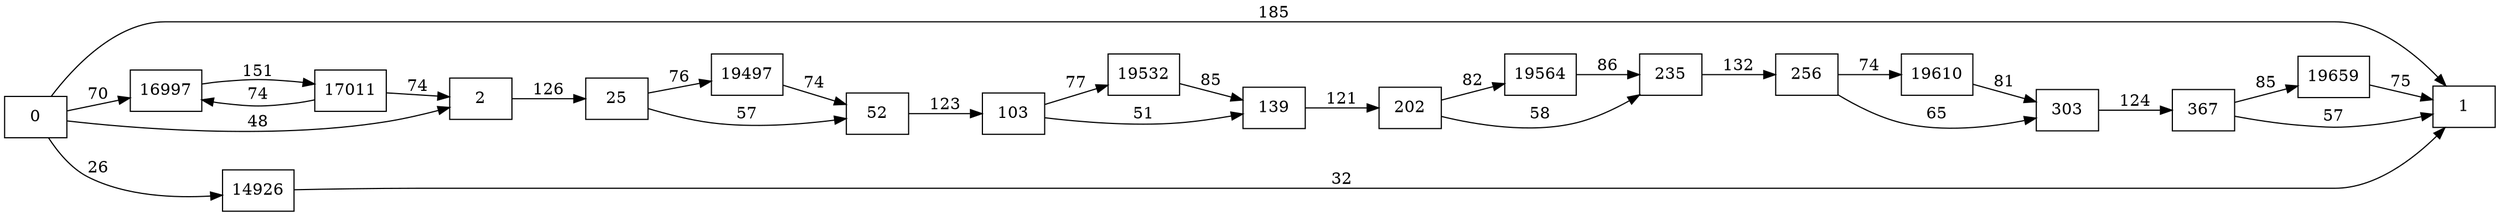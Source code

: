 digraph {
	graph [rankdir=LR]
	node [shape=rectangle]
	2 -> 25 [label=126]
	25 -> 52 [label=57]
	25 -> 19497 [label=76]
	52 -> 103 [label=123]
	103 -> 139 [label=51]
	103 -> 19532 [label=77]
	139 -> 202 [label=121]
	202 -> 235 [label=58]
	202 -> 19564 [label=82]
	235 -> 256 [label=132]
	256 -> 303 [label=65]
	256 -> 19610 [label=74]
	303 -> 367 [label=124]
	367 -> 1 [label=57]
	367 -> 19659 [label=85]
	14926 -> 1 [label=32]
	16997 -> 17011 [label=151]
	17011 -> 16997 [label=74]
	17011 -> 2 [label=74]
	19497 -> 52 [label=74]
	19532 -> 139 [label=85]
	19564 -> 235 [label=86]
	19610 -> 303 [label=81]
	19659 -> 1 [label=75]
	0 -> 2 [label=48]
	0 -> 1 [label=185]
	0 -> 14926 [label=26]
	0 -> 16997 [label=70]
}
